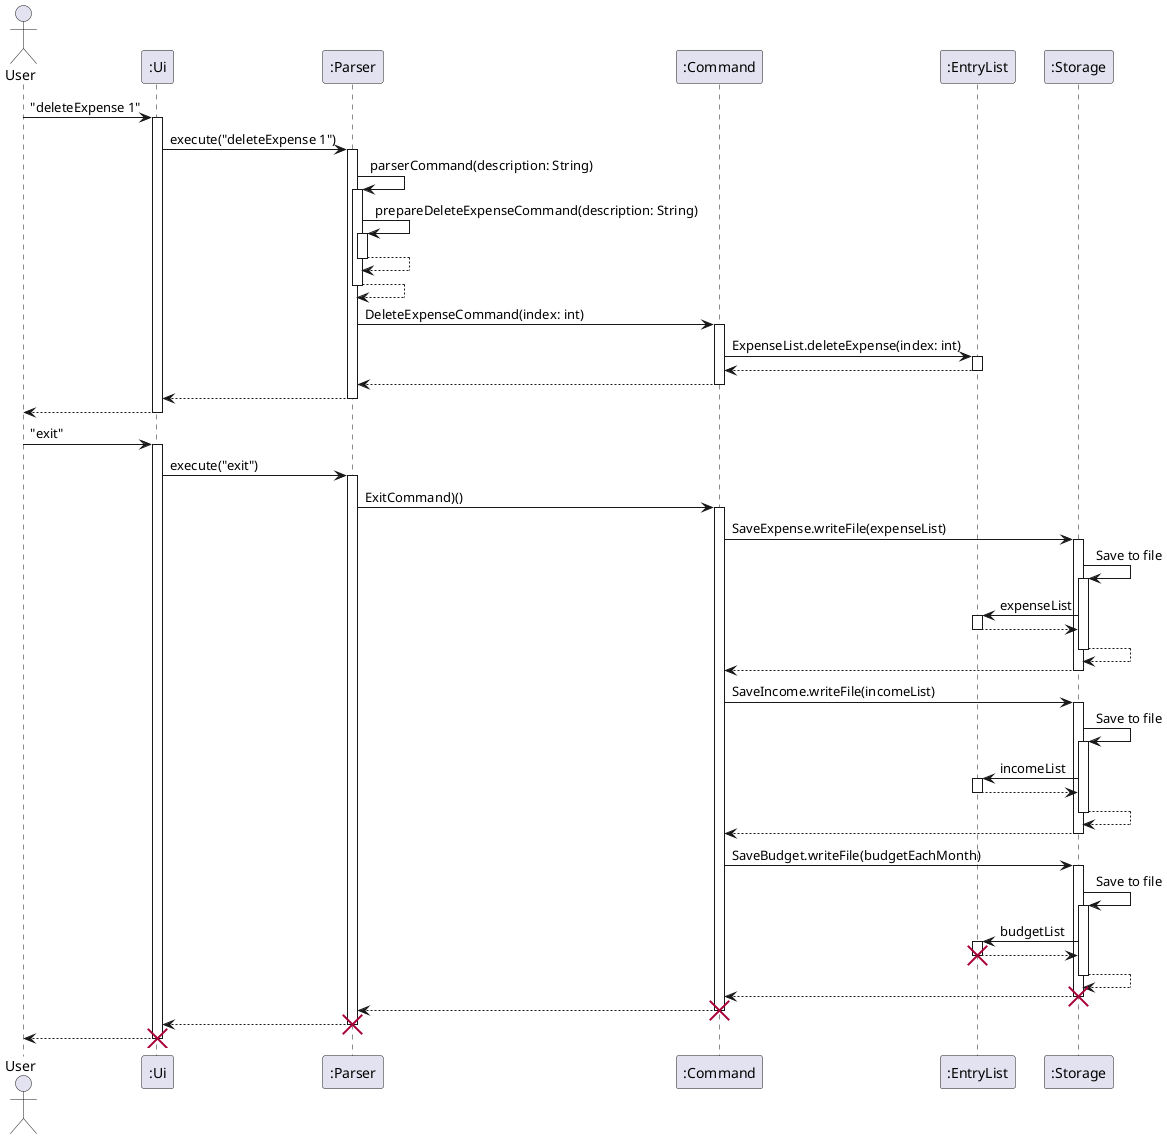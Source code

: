 @startuml

Actor User as user
Participant ":Ui" as ui
Participant ":Parser" as parser
Participant ":Command" as command
Participant ":EntryList" as entryList
Participant ":Storage" as storage

user -> ui : "deleteExpense 1"
activate ui

ui -> parser : execute("deleteExpense 1")
activate parser

parser -> parser : parserCommand(description: String)
activate parser

parser -> parser : prepareDeleteExpenseCommand(description: String)
activate parser

parser --> parser
deactivate parser

parser --> parser
deactivate parser

parser -> command : DeleteExpenseCommand(index: int)
activate command

command -> entryList : ExpenseList.deleteExpense(index: int)
activate entryList

entryList --> command
deactivate entryList

command --> parser
deactivate command

parser --> ui
deactivate parser

ui --> user
deactivate ui

user -> ui : "exit"
activate ui

ui -> parser : execute("exit")
activate parser

parser -> command : ExitCommand)()
activate command

command -> storage : SaveExpense.writeFile(expenseList)
activate storage

storage -> storage : Save to file
activate storage
storage -> entryList : expenseList
activate entryList
entryList --> storage
deactivate entryList
storage --> storage
deactivate storage

storage --> command
deactivate storage

command -> storage : SaveIncome.writeFile(incomeList)
activate storage

storage -> storage : Save to file
activate storage
storage -> entryList : incomeList
activate entryList
entryList --> storage
deactivate entryList
storage --> storage
deactivate storage

storage --> command
deactivate storage

command -> storage : SaveBudget.writeFile(budgetEachMonth)
activate storage

storage -> storage : Save to file
activate storage
storage -> entryList : budgetList
activate entryList
entryList --> storage
deactivate entryList
destroy entryList
storage --> storage
deactivate storage

storage --> command
deactivate storage
destroy storage

command --> parser
deactivate command
destroy command

parser --> ui
deactivate parser
destroy parser

ui --> user
deactivate ui
destroy ui

@enduml